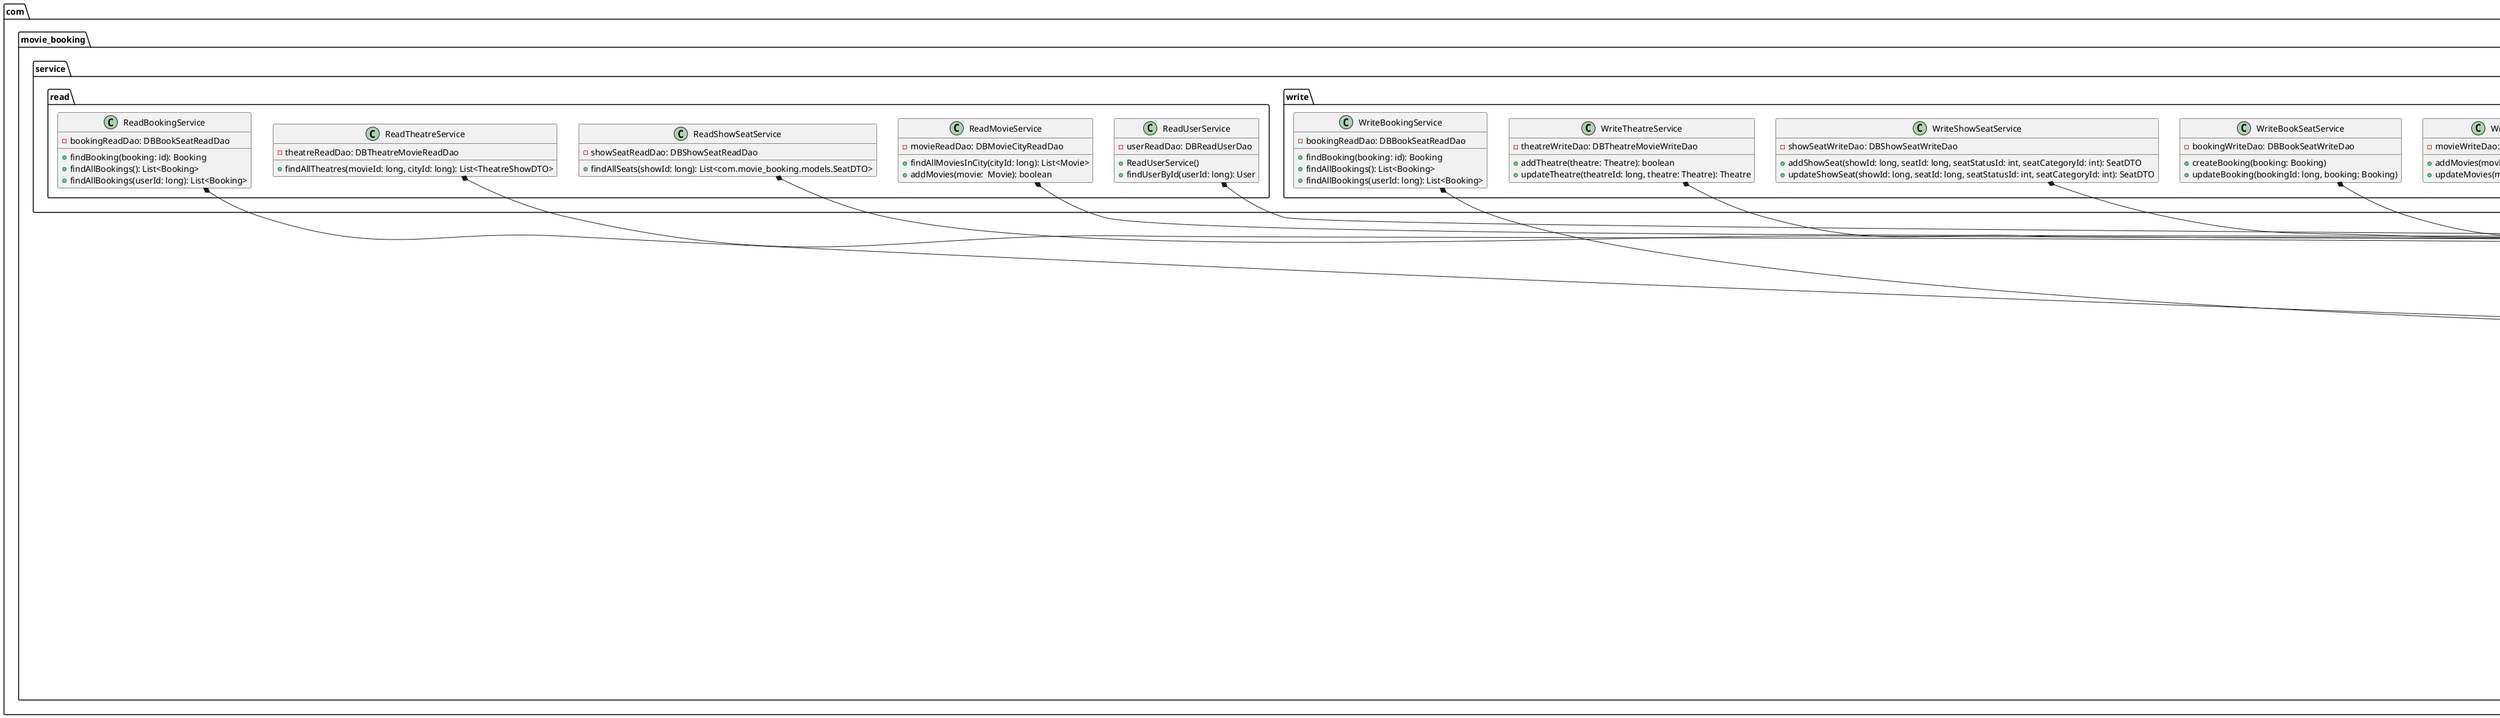 @startuml
'Main Entity and Relational mapping entity

package com.movie_booking.models{
'package com.movie_booking.models.main{
    abstract class Identifier{
        # id: long
        # name: String
        + getId(): long
        + getName(): String
    }
    class User extends Identifier{
        - email: String
        - phoneNo: String
    }
    class Movie extends Identifier{
        - crewCast: List<CrewCast>
        - supportedLanguages: List<LanguageCode>
    }
    class CrewCast extends Identifier{
        - crewCastType: CrewCastType
    }
    enum CrewCastType{
        Cameraman(MovieMemberType.Crew)
        Designer(MovieMemberType.Crew)
        Director(MovieMemberType.Crew)
        Singer(MovieMemberType.Crew)
        Hero(MovieMemberType.Cast)
        Heroine(MovieMemberType.Cast)
        - <<final>> movieMemberType: MovieMemberType
        + CrewCastType(movieMemberType: movieMemberType)
        + getMovieMemberType(): MovieMemberType
    }
    enum MovieMemberType{
         Crew,
         Cast
    }
    'Todo: Preferred hierarchical approach, should discuss and final best entity design for city state, this takes four level joins
    class District extends Identifier{
        cityId: long
    }
    class City extends Identifier{
        stateId: long
    }
    class State extends Identifier{
        countryId: Country
    }
    class Country extends Identifier{
    }
    class Theatre extends Identifier {
        - theatreGroupId: long
        - address: Address
        - screens: List<Screen>
        - theatreStatus: TheatreStatus
    }
    class TheatreGroup extends Identifier{
        - founder: String
        - foundedDate: LocalDateTime
    }
    class Address{
        - id: long
        - addressLine1: String
        - addressLine2: String
        - districtId: districtId
        - gpsLocation: GpsLocation
        - pinCode: String
    }
    class Screen extends Identifier{
        - seats: List<Seat>
        - screenStatus: ScreenStatus
    }
    enum TheatreStatus{
        Available
        NotAvailable
    }
    enum ScreenStatus{
        Available
        NotAvailable
    }
    'Todo: Seat arrangement belongs to the screen style, user can customise it'
    class Seat extends Identifier{
        - rowNo: String
        - colNo: String
        - seatStatus: SeatStatus
    }
    enum SeatStatus{
        Available,
        NotAvailable,
        Locked
    }
    enum SeatCategory{
        Normal
        Premium
    }
    class Show extends Identifier{
        - showTime: LocalDateTime
        - screenId: long
    }
'}

'package com.movie_booking.models.mapping{
    class Booking {
        - bookingId: long
        - showId: long
        - seatId: long
        - userId: long
        - movieId: long
        - theatreId: long
        - screenId: long
        - bookingTime: LocalDateTime
        - paymentId: long
        - bookingStatus: BookingStatus
    }
    enum BookingStatus{
        Booked,
        Cancelled
    }
    class SeatDTO{
        seat: Seat,
        showId: long
    }
    class TheatreShowDTO{
        theatre: Theatre,
        shows: List<Show>
    }
    class MovieDTO{
        movie: Movie
        supportedLanguagesInCity: List<City>
        cityWiseDetails:
    }
    class cityWiseDetails{
        cityId: long
        releaseTime: LocalDateTime
    }
'}
}
package com.movie_booking.dao.common{
    abstract class DBDao{
        # connection: Connection
        + DBDao()
    }
}
package com.movie_booking.dao.main{
    interface ReadDao<T>{
        + findById(id: long): Optional<T>
        + findAll(): List<T>
    }
    interface WriteDao<T>{
        + create(entity: T): T
        + update(id: long, entity: T): T
        + delete(id: long): boolean
    }
    class DBReadUserDao<User> extends com.movie_booking.dao.common.DBDao implements ReadDao{
        + DBReadUserDao()
        + findById(id: long): Optional<User>
        + findAll(): List<User>
    }
    class DBUserWriteDao<User> extends com.movie_booking.dao.common.DBDao implements WriteDao{
       + DBUserWriteDao()
       + create(user: User): User
       + update(id: long, user: User): User
       + delete(id: long): boolean
    }
    class DBMovieReadDao<Movie> extends com.movie_booking.dao.common.DBDao implements ReadDao{
        + DBMovieReadDao()
        + findAll(): List<Movie>
        + findById(id: long): Optional<Movie>
    }
    class DBCityReadDao<City> extends com.movie_booking.dao.common.DBDao implements ReadDao{
        + DBCityReadDao()
        + findAll(): List<City>
        + findById(id: long): Optional<City>
    }
    class DBMovieWriteDao<Movie> extends com.movie_booking.dao.common.DBDao implements WriteDao{
        + DBMovieCityWriteDao()
        + create(movie: Movie): Movie
        + update(id: long, movie: Movie): Movie
        + delete(id: long): boolean
    }
    class DBTheatreReadDao<Theatre> extends com.movie_booking.dao.common.DBDao implements ReadDao{
        + DBTheatreReadDao()
        + findAll(): List<Theatre>
        + findById(id: long): Optional<Theatre>
    }
    class DBTheatreWriteDao<Theatre> implements WriteDao{
        + DBTheatreWriteDao()
        + create(movie: Theatre): Theatre
        + update(id: long, movie: Theatre): Theatre
        + delete(id: long): boolean
    }
    class DBTheatreGroupReadDao<TheatreGroup> extends com.movie_booking.dao.common.DBDao implements ReadDao{
        + DBTheatreGroupReadDao()
        + findAll(): List<TheatreGroup>
        + findById(id: long): Optional<TheatreGroup>
    }
    class DBTheatreGroupWriteDao<TheatreGroup> extends com.movie_booking.dao.common.DBDao implements WriteDao{
        + DBTheatreGroupWriteDao()
        + create(theatreGroup: TheatreGroup): TheatreGroup
        + update(id: long, theatreGroup: TheatreGroup): TheatreGroup
        + delete(id: long): boolean
    }
    class DBScreenReadDao<Screen> extends com.movie_booking.dao.common.DBDao implements ReadDao{
        + DBScreenReadDao()
        + findAll(): List<Screen>
        + findById(id: long): Optional<Screen>
    }
    class DBScreenWriteDao<Screen> extends com.movie_booking.dao.common.DBDao implements ReadDao{
        + DBScreenWriteDao()
        + create(screen: Screen): Screen
        + update(id: long, screen: Screen): Screen
        + delete(id: long): boolean
    }
    class DBSeatReadDao<Seat> extends com.movie_booking.dao.common.DBDao  implements ReadDao{
        + DBSeatReadDao()
        + findById(id: long): Optional<Seat>
        + findAll(): List<Seat>
    }
    class DBSeatWriteDao<Seat> extends com.movie_booking.dao.common.DBDao  implements WriteDao{
        + DBSeatWriteDao()
        + create(seat: Seat): Seat
        + update(id: long, seat: Seat): Seat
        + delete(id: long): boolean
    }
    class DBShowReadDao<Show> extends com.movie_booking.dao.common.DBDao implements ReadDao{
        + DBShowReadDao()
        + findAll(): List<Show>
        + findById(id: long): Optional<Show>
    }
    class DBShowWriteDao<Show> extends com.movie_booking.dao.common.DBDao  implements WriteDao{
        + DBShowWriteDao()
        + create(show: Show): Seat
        + update(id: long, show: Show): Show
        + delete(id: long): boolean
    }
}

package com.movie_booking.dao.mapping {
    interface MovieCityReadDao{
        + findMoviesByCity(cityId: long): List<Movie>
        + findCitiesByMovie(movieId: long): List<City>
    }
    interface MovieCityWriteDao{
        + addMoviesToCity(movieId: long, cityId: long): boolean
    }
    'FR1: Get all movies by city query uses these DAO
    class DBMovieCityReadDao extends com.movie_booking.dao.common.DBDao implements MovieCityReadDao{
        - dbMovieReadDao: DBMovieReadDao
        - dbCityReadDao: DBCityReadDao
        + DBMovieCityReadDao(dbMovieReadDao: DBMovieReadDao, dbCityReadDao: DBCityReadDao)
        + findMoviesByCity(cityId: long): List<MovieDTO>
        + findCitiesByMovie(movieId: long): List<City>
        + findAllMovies(): List<Movie>
        + findAllCities(): List<City>
        + findMovieById(): Optional<Movie>
        + findCityById(): Optional<City>
    }
    class DBMovieCityWriteDao extends com.movie_booking.dao.common.DBDao implements MovieCityWriteDao{
        - dbMovieWriteDao: DBMovieWriteDao
        + DBMovieCityWriteDao()
        + addMoviesToCity(movieId: long, cityId: long): boolean
    }
    'FR2: Get all theatres for movie x in the city y'
    interface TheatreMovieReadDao{
        + findAllTheatres(movieId: long, cityId: long): List<TheatreShowDTO>
        + findAllTheatres(cityId: long): List<TheatreShowDTO>
        + findAllMovies(cityId: long): List<Movie>
        + findAllMovies(theatreId: long, cityId: long): List<Movie>
    }
    interface TheatreMovieWriteDao{
        + addMovieTheatreCity(cityId: long, movieId: long, theatreId: long): boolean
    }
    class DBTheatreMovieReadDao extends com.movie_booking.dao.common.DBDao implements TheatreMovieReadDao {
        - dbTheatreReadDao: DBTheatreReadDao
        - dbCityReadDao: DBCityReadDao
        + DBTheatreMovieReadDao(dbTheatreReadDao: DBTheatreReadDao, dbCityReadDao: DBCityReadDao)
        + findAllTheatres(movieId: long, cityId: long): List<TheatreShowDTO>
        + findAllTheatres(cityId: long): List<TheatreShowDTO>
        + findAllMovies(cityId: long): List<Movie>
        + findAllMovies(theatreId: long, cityId: long): List<Movie>
        + findAllTheatres(): List<Theatre>
        + findAllCities(): List<City>
        + findTheatreById(): Optional<Theatre>
        + findCityById(): Optional<City>
    }
    class DBTheatreMovieWriteDao extends com.movie_booking.dao.common.DBDao implements TheatreMovieWriteDao {
        + dbTheatreWriteDao: DBTheatreWriteDao
        + DBTheatreMovieWriteDao()
        + addMovieTheatreCity(cityId: long, movieId: long, theatreId: long): boolean
    }
'    FR3: show all seats for the show, update/add show seat
    interface ShowSeatReadDao{
        + findAllSeats(showId: long): List<SeatDTO>
    }
    interface ShowSeatWriteDao {
        + addShowSeat(showId: long, seatId: long, seatStatusId: int, seatCategoryId: int): SeatDTO
        + updateShowSeat(showId: long, seatId: long, seatStatusId: int, seatCategoryId: int): SeatDTO
    }
    class DBShowSeatReadDao extends com.movie_booking.dao.common.DBDao implements ShowSeatReadDao{
        + DBShowSeatReadDao()
        + findAllSeats(showId: long): List<SeatDTO>
    }
    class DBShowSeatWriteDao extends com.movie_booking.dao.common.DBDao implements ShowSeatWriteDao{
        + DBShowSeatWriteDao()
        + addShowSeat(showId: long, seatId: long, seatStatusId: int, seatCategoryId: int): SeatDTO
        + updateShowSeat(showId: long, seatId: long, seatStatusId: int, seatCategoryId: int): SeatDTO
    }
    'FR4: book ticket after selecting seat
    interface BookSeatReadDao{
        + findBooking(booking: id): Booking
        + findAllBookings(): List<Booking>
        + findAllBookings(userId: long): List<Booking>
    }
    interface BookSeatWriteDao{
        + createBooking(booking: Booking)
        + updateBooking(bookingId: long, booking: Booking)
    }
    class DBBookSeatReadDao extends com.movie_booking.dao.common.DBDao implements BookSeatReadDao{
        + DBBookSeatReadDao()
        + findBooking(booking: id): Booking
        + findAllBookings(): List<Booking>
        + findAllBookings(userId: long): List<Booking>
    }
    class DBBookSeatWriteDao extends com.movie_booking.dao.common.DBDao implements BookSeatWriteDao{
        + DBBookSeatWriteDao()
        + createBooking(booking: Booking)
        + updateBooking(bookingId: long, booking: Booking)
    }
}
package com.movie_booking.service.read {
    class ReadUserService{
        - userReadDao: DBReadUserDao
        + ReadUserService()
        + findUserById(userId: long): User
    }
    class ReadMovieService{
        - movieReadDao: DBMovieCityReadDao
        + findAllMoviesInCity(cityId: long): List<Movie>
        + addMovies(movie:  Movie): boolean
    }
    class ReadTheatreService{
        - theatreReadDao: DBTheatreMovieReadDao
        + findAllTheatres(movieId: long, cityId: long): List<TheatreShowDTO>
    }
    class ReadShowSeatService{
        - showSeatReadDao: DBShowSeatReadDao
        + findAllSeats(showId: long): List<com.movie_booking.models.SeatDTO>
    }
    class ReadBookingService{
        - bookingReadDao: DBBookSeatReadDao
        + findBooking(booking: id): Booking
        + findAllBookings(): List<Booking>
        + findAllBookings(userId: long): List<Booking>
    }
}
package com.movie_booking.service.write {
    class WriteUserService{
        - userWriteDao: DBUserWriteDao
        + WriteUserService()
        + addUser(user:User): boolean
        + updateUser(long: userId, user: User): User
    }
    class WriteMovieService{
        - movieWriteDao: DBMovieCityWriteDao
        + addMovies(movie: Movie): boolean
        + updateMovies(movieId: long, movie: Movie)
    }
    class WriteTheatreService{
        - theatreWriteDao: DBTheatreMovieWriteDao
        + addTheatre(theatre: Theatre): boolean
        + updateTheatre(theatreId: long, theatre: Theatre): Theatre
    }
    class WriteShowSeatService{
        - showSeatWriteDao: DBShowSeatWriteDao
        + addShowSeat(showId: long, seatId: long, seatStatusId: int, seatCategoryId: int): SeatDTO
        + updateShowSeat(showId: long, seatId: long, seatStatusId: int, seatCategoryId: int): SeatDTO
    }
    class WriteBookingService{
        - bookingReadDao: DBBookSeatReadDao
        + findBooking(booking: id): Booking
        + findAllBookings(): List<Booking>
        + findAllBookings(userId: long): List<Booking>
    }
    class WriteBookSeatService{
        - bookingWriteDao: DBBookSeatWriteDao
        + createBooking(booking: Booking)
        + updateBooking(bookingId: long, booking: Booking)
    }
}

'Relationship
Theatre --> Screen : has
Theatre --> Address : has
Screen --> Seat
'WriteService
WriteUserService *-- DBUserWriteDao
WriteMovieService *-- DBMovieCityWriteDao
WriteTheatreService *-- DBTheatreMovieWriteDao
WriteShowSeatService *-- DBShowSeatWriteDao
WriteBookingService *-- DBBookSeatReadDao
WriteBookSeatService *-- DBBookSeatWriteDao
'ReadService
ReadUserService *-- DBReadUserDao
ReadMovieService *-- DBMovieCityReadDao
ReadTheatreService *-- DBTheatreMovieReadDao
ReadShowSeatService *-- DBShowSeatReadDao
ReadBookingService *-- DBBookSeatReadDao
@enduml